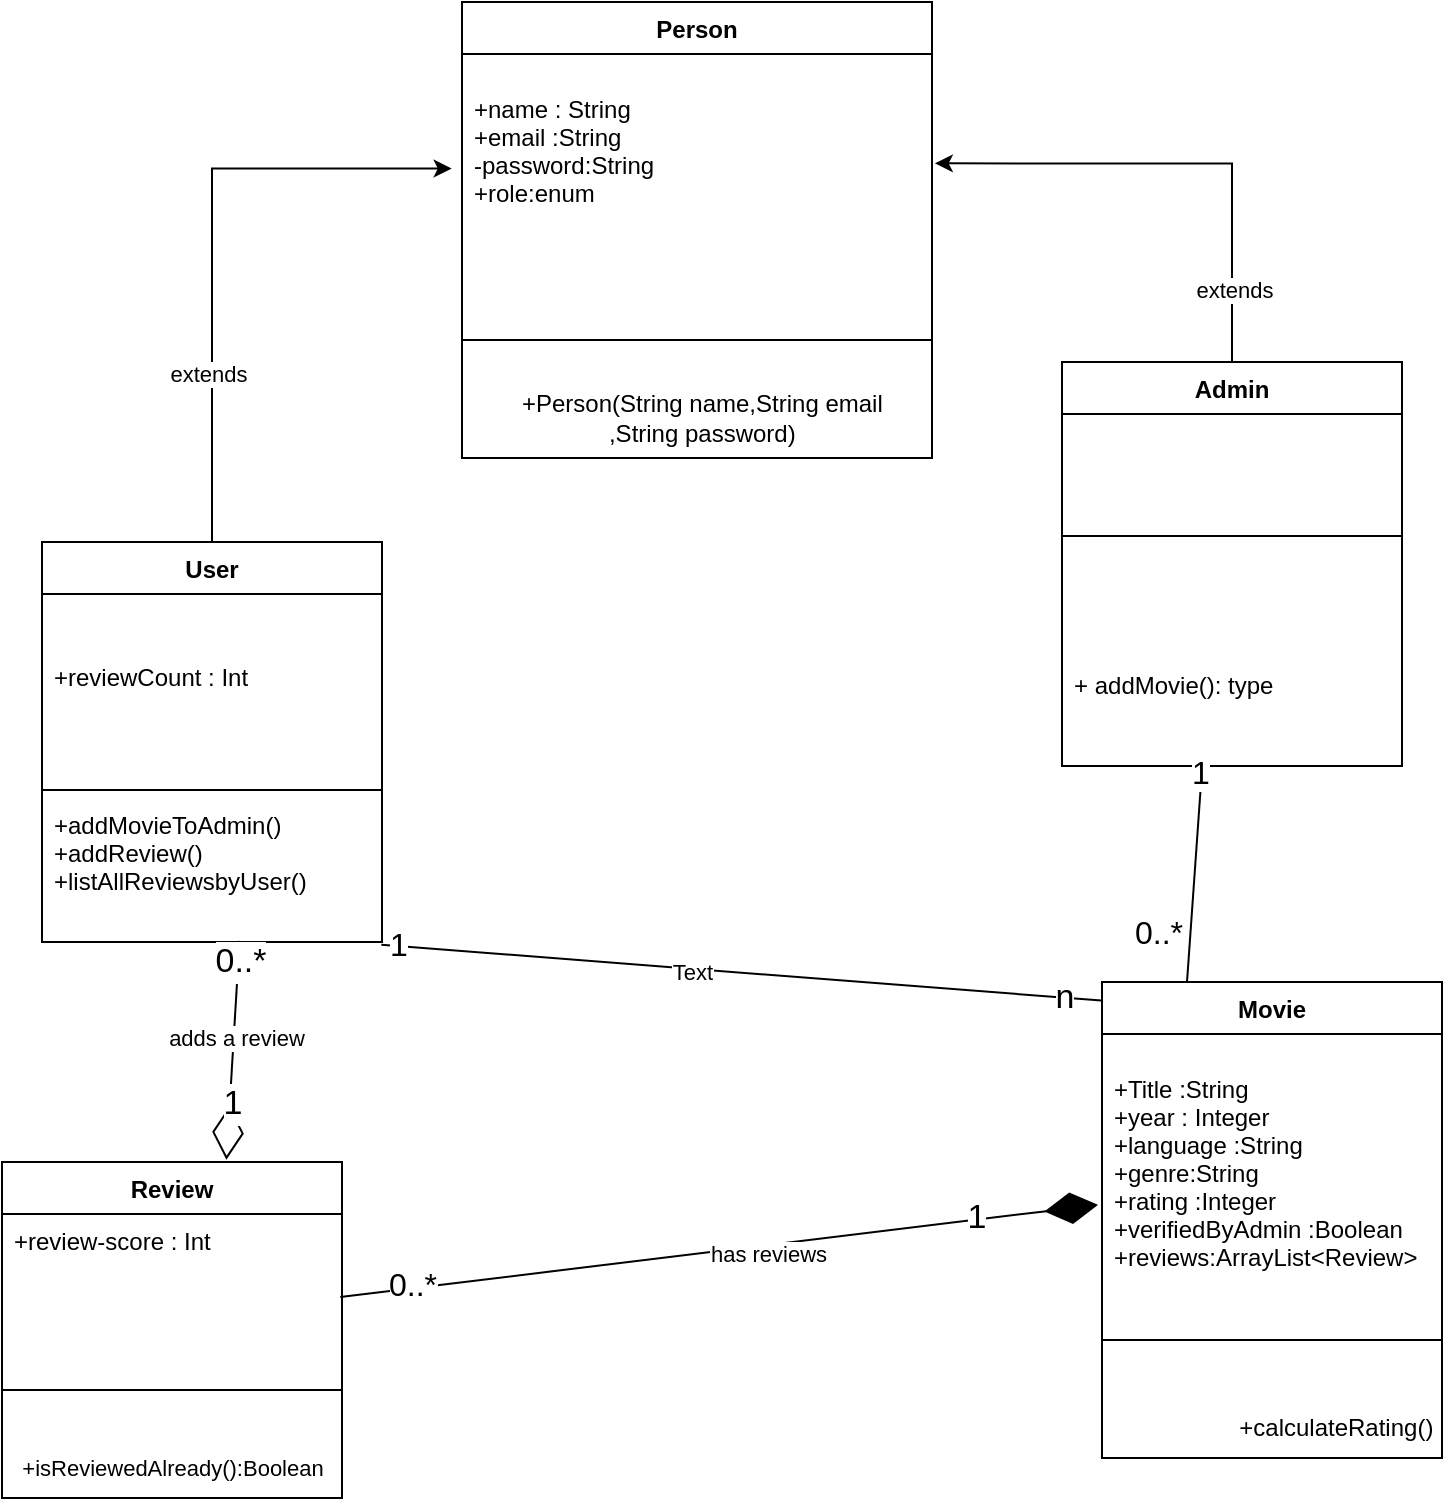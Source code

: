 <mxfile version="20.5.3" type="device"><diagram id="SLvu6OHi6pcOWXiIU0yk" name="Page-1"><mxGraphModel dx="868" dy="450" grid="1" gridSize="10" guides="1" tooltips="1" connect="1" arrows="1" fold="1" page="1" pageScale="1" pageWidth="850" pageHeight="1100" math="0" shadow="0"><root><mxCell id="0"/><mxCell id="1" parent="0"/><mxCell id="HwcZpdR5SzFxhOnvW9Tw-27" style="edgeStyle=orthogonalEdgeStyle;rounded=0;orthogonalLoop=1;jettySize=auto;html=1;entryX=-0.022;entryY=0.462;entryDx=0;entryDy=0;entryPerimeter=0;fontSize=16;" parent="1" source="HwcZpdR5SzFxhOnvW9Tw-3" target="HwcZpdR5SzFxhOnvW9Tw-23" edge="1"><mxGeometry relative="1" as="geometry"/></mxCell><mxCell id="uCVCQJED3tXi3LDPGcGS-2" value="extends" style="edgeLabel;html=1;align=center;verticalAlign=middle;resizable=0;points=[];" parent="HwcZpdR5SzFxhOnvW9Tw-27" vertex="1" connectable="0"><mxGeometry x="-0.452" y="2" relative="1" as="geometry"><mxPoint as="offset"/></mxGeometry></mxCell><mxCell id="HwcZpdR5SzFxhOnvW9Tw-3" value="User" style="swimlane;fontStyle=1;align=center;verticalAlign=top;childLayout=stackLayout;horizontal=1;startSize=26;horizontalStack=0;resizeParent=1;resizeParentMax=0;resizeLast=0;collapsible=1;marginBottom=0;" parent="1" vertex="1"><mxGeometry x="140" y="280" width="170" height="200" as="geometry"/></mxCell><mxCell id="HwcZpdR5SzFxhOnvW9Tw-4" value="&#10;&#10;+reviewCount : Int" style="text;strokeColor=none;fillColor=none;align=left;verticalAlign=top;spacingLeft=4;spacingRight=4;overflow=hidden;rotatable=0;points=[[0,0.5],[1,0.5]];portConstraint=eastwest;" parent="HwcZpdR5SzFxhOnvW9Tw-3" vertex="1"><mxGeometry y="26" width="170" height="94" as="geometry"/></mxCell><mxCell id="HwcZpdR5SzFxhOnvW9Tw-5" value="" style="line;strokeWidth=1;fillColor=none;align=left;verticalAlign=middle;spacingTop=-1;spacingLeft=3;spacingRight=3;rotatable=0;labelPosition=right;points=[];portConstraint=eastwest;strokeColor=inherit;" parent="HwcZpdR5SzFxhOnvW9Tw-3" vertex="1"><mxGeometry y="120" width="170" height="8" as="geometry"/></mxCell><mxCell id="HwcZpdR5SzFxhOnvW9Tw-6" value="+addMovieToAdmin()&#10;+addReview()&#10;+listAllReviewsbyUser()" style="text;strokeColor=none;fillColor=none;align=left;verticalAlign=top;spacingLeft=4;spacingRight=4;overflow=hidden;rotatable=0;points=[[0,0.5],[1,0.5]];portConstraint=eastwest;" parent="HwcZpdR5SzFxhOnvW9Tw-3" vertex="1"><mxGeometry y="128" width="170" height="72" as="geometry"/></mxCell><mxCell id="HwcZpdR5SzFxhOnvW9Tw-7" value="Movie" style="swimlane;fontStyle=1;align=center;verticalAlign=top;childLayout=stackLayout;horizontal=1;startSize=26;horizontalStack=0;resizeParent=1;resizeParentMax=0;resizeLast=0;collapsible=1;marginBottom=0;" parent="1" vertex="1"><mxGeometry x="670" y="500" width="170" height="238" as="geometry"/></mxCell><mxCell id="HwcZpdR5SzFxhOnvW9Tw-8" value="&#10;+Title :String&#10;+year : Integer&#10;+language :String&#10;+genre:String&#10;+rating :Integer&#10;+verifiedByAdmin :Boolean&#10;+reviews:ArrayList&lt;Review&gt;" style="text;strokeColor=none;fillColor=none;align=left;verticalAlign=top;spacingLeft=4;spacingRight=4;overflow=hidden;rotatable=0;points=[[0,0.5],[1,0.5]];portConstraint=eastwest;" parent="HwcZpdR5SzFxhOnvW9Tw-7" vertex="1"><mxGeometry y="26" width="170" height="124" as="geometry"/></mxCell><mxCell id="HwcZpdR5SzFxhOnvW9Tw-9" value="" style="line;strokeWidth=1;fillColor=none;align=left;verticalAlign=middle;spacingTop=-1;spacingLeft=3;spacingRight=3;rotatable=0;labelPosition=right;points=[];portConstraint=eastwest;strokeColor=inherit;" parent="HwcZpdR5SzFxhOnvW9Tw-7" vertex="1"><mxGeometry y="150" width="170" height="58" as="geometry"/></mxCell><mxCell id="z8yBDCtflXfbZcYdT_Pc-3" value="&amp;nbsp; &amp;nbsp; &amp;nbsp; &amp;nbsp; &amp;nbsp; &amp;nbsp; &amp;nbsp; &amp;nbsp; &amp;nbsp; &amp;nbsp;+calculateRating()" style="text;html=1;align=center;verticalAlign=middle;resizable=0;points=[];autosize=1;strokeColor=none;fillColor=none;" parent="HwcZpdR5SzFxhOnvW9Tw-7" vertex="1"><mxGeometry y="208" width="170" height="30" as="geometry"/></mxCell><mxCell id="HwcZpdR5SzFxhOnvW9Tw-11" value="Review" style="swimlane;fontStyle=1;align=center;verticalAlign=top;childLayout=stackLayout;horizontal=1;startSize=26;horizontalStack=0;resizeParent=1;resizeParentMax=0;resizeLast=0;collapsible=1;marginBottom=0;" parent="1" vertex="1"><mxGeometry x="120" y="590" width="170" height="168" as="geometry"/></mxCell><mxCell id="HwcZpdR5SzFxhOnvW9Tw-12" value="+review-score : Int " style="text;strokeColor=none;fillColor=none;align=left;verticalAlign=top;spacingLeft=4;spacingRight=4;overflow=hidden;rotatable=0;points=[[0,0.5],[1,0.5]];portConstraint=eastwest;" parent="HwcZpdR5SzFxhOnvW9Tw-11" vertex="1"><mxGeometry y="26" width="170" height="64" as="geometry"/></mxCell><mxCell id="HwcZpdR5SzFxhOnvW9Tw-13" value="" style="line;strokeWidth=1;fillColor=none;align=left;verticalAlign=middle;spacingTop=-1;spacingLeft=3;spacingRight=3;rotatable=0;labelPosition=right;points=[];portConstraint=eastwest;strokeColor=inherit;" parent="HwcZpdR5SzFxhOnvW9Tw-11" vertex="1"><mxGeometry y="90" width="170" height="48" as="geometry"/></mxCell><mxCell id="z8yBDCtflXfbZcYdT_Pc-4" value="&lt;font style=&quot;font-size: 11px;&quot;&gt;+isReviewedAlready():Boolean&lt;/font&gt;" style="text;html=1;align=center;verticalAlign=middle;resizable=0;points=[];autosize=1;strokeColor=none;fillColor=none;" parent="HwcZpdR5SzFxhOnvW9Tw-11" vertex="1"><mxGeometry y="138" width="170" height="30" as="geometry"/></mxCell><mxCell id="HwcZpdR5SzFxhOnvW9Tw-15" value="" style="endArrow=diamondThin;endFill=1;endSize=24;html=1;rounded=0;exitX=0.995;exitY=0.649;exitDx=0;exitDy=0;exitPerimeter=0;entryX=-0.012;entryY=0.689;entryDx=0;entryDy=0;entryPerimeter=0;" parent="1" source="HwcZpdR5SzFxhOnvW9Tw-12" target="HwcZpdR5SzFxhOnvW9Tw-8" edge="1"><mxGeometry width="160" relative="1" as="geometry"><mxPoint x="340" y="240" as="sourcePoint"/><mxPoint x="590" y="630" as="targetPoint"/><Array as="points"/></mxGeometry></mxCell><mxCell id="HwcZpdR5SzFxhOnvW9Tw-16" value="&lt;font style=&quot;font-size: 17px;&quot;&gt;1&lt;/font&gt;" style="edgeLabel;html=1;align=center;verticalAlign=middle;resizable=0;points=[];" parent="HwcZpdR5SzFxhOnvW9Tw-15" vertex="1" connectable="0"><mxGeometry x="0.679" y="1" relative="1" as="geometry"><mxPoint as="offset"/></mxGeometry></mxCell><mxCell id="HwcZpdR5SzFxhOnvW9Tw-17" value="0..*" style="edgeLabel;html=1;align=center;verticalAlign=middle;resizable=0;points=[];fontSize=16;" parent="HwcZpdR5SzFxhOnvW9Tw-15" vertex="1" connectable="0"><mxGeometry x="-0.812" y="2" relative="1" as="geometry"><mxPoint as="offset"/></mxGeometry></mxCell><mxCell id="h3WT53phR94zUxmyUqPN-2" value="has reviews" style="edgeLabel;html=1;align=center;verticalAlign=middle;resizable=0;points=[];" parent="HwcZpdR5SzFxhOnvW9Tw-15" vertex="1" connectable="0"><mxGeometry x="0.128" y="-4" relative="1" as="geometry"><mxPoint as="offset"/></mxGeometry></mxCell><mxCell id="HwcZpdR5SzFxhOnvW9Tw-28" style="edgeStyle=orthogonalEdgeStyle;rounded=0;orthogonalLoop=1;jettySize=auto;html=1;entryX=1.006;entryY=0.441;entryDx=0;entryDy=0;entryPerimeter=0;fontSize=16;" parent="1" source="HwcZpdR5SzFxhOnvW9Tw-18" target="HwcZpdR5SzFxhOnvW9Tw-23" edge="1"><mxGeometry relative="1" as="geometry"/></mxCell><mxCell id="uCVCQJED3tXi3LDPGcGS-3" value="extends" style="edgeLabel;html=1;align=center;verticalAlign=middle;resizable=0;points=[];" parent="HwcZpdR5SzFxhOnvW9Tw-28" vertex="1" connectable="0"><mxGeometry x="-0.71" y="-1" relative="1" as="geometry"><mxPoint as="offset"/></mxGeometry></mxCell><mxCell id="HwcZpdR5SzFxhOnvW9Tw-18" value="Admin" style="swimlane;fontStyle=1;align=center;verticalAlign=top;childLayout=stackLayout;horizontal=1;startSize=26;horizontalStack=0;resizeParent=1;resizeParentMax=0;resizeLast=0;collapsible=1;marginBottom=0;" parent="1" vertex="1"><mxGeometry x="650" y="190" width="170" height="202" as="geometry"/></mxCell><mxCell id="HwcZpdR5SzFxhOnvW9Tw-20" value="" style="line;strokeWidth=1;fillColor=none;align=left;verticalAlign=middle;spacingTop=-1;spacingLeft=3;spacingRight=3;rotatable=0;labelPosition=right;points=[];portConstraint=eastwest;strokeColor=inherit;" parent="HwcZpdR5SzFxhOnvW9Tw-18" vertex="1"><mxGeometry y="26" width="170" height="122" as="geometry"/></mxCell><mxCell id="HwcZpdR5SzFxhOnvW9Tw-21" value="+ addMovie(): type" style="text;strokeColor=none;fillColor=none;align=left;verticalAlign=top;spacingLeft=4;spacingRight=4;overflow=hidden;rotatable=0;points=[[0,0.5],[1,0.5]];portConstraint=eastwest;" parent="HwcZpdR5SzFxhOnvW9Tw-18" vertex="1"><mxGeometry y="148" width="170" height="54" as="geometry"/></mxCell><mxCell id="HwcZpdR5SzFxhOnvW9Tw-22" value="Person" style="swimlane;fontStyle=1;align=center;verticalAlign=top;childLayout=stackLayout;horizontal=1;startSize=26;horizontalStack=0;resizeParent=1;resizeParentMax=0;resizeLast=0;collapsible=1;marginBottom=0;" parent="1" vertex="1"><mxGeometry x="350" y="10" width="235" height="228" as="geometry"/></mxCell><mxCell id="HwcZpdR5SzFxhOnvW9Tw-23" value="&#10;+name : String&#10;+email :String&#10;-password:String&#10;+role:enum&#10;&#10;" style="text;strokeColor=none;fillColor=none;align=left;verticalAlign=top;spacingLeft=4;spacingRight=4;overflow=hidden;rotatable=0;points=[[0,0.5],[1,0.5]];portConstraint=eastwest;" parent="HwcZpdR5SzFxhOnvW9Tw-22" vertex="1"><mxGeometry y="26" width="235" height="124" as="geometry"/></mxCell><mxCell id="HwcZpdR5SzFxhOnvW9Tw-24" value="" style="line;strokeWidth=1;fillColor=none;align=left;verticalAlign=middle;spacingTop=-1;spacingLeft=3;spacingRight=3;rotatable=0;labelPosition=right;points=[];portConstraint=eastwest;strokeColor=inherit;" parent="HwcZpdR5SzFxhOnvW9Tw-22" vertex="1"><mxGeometry y="150" width="235" height="38" as="geometry"/></mxCell><mxCell id="h3WT53phR94zUxmyUqPN-1" value="&amp;nbsp;+Person(String name,String email&lt;br&gt;&amp;nbsp;,String password)" style="text;html=1;align=center;verticalAlign=middle;resizable=0;points=[];autosize=1;strokeColor=none;fillColor=none;" parent="HwcZpdR5SzFxhOnvW9Tw-22" vertex="1"><mxGeometry y="188" width="235" height="40" as="geometry"/></mxCell><mxCell id="pxS01tMWfBdnIyNF7fUo-2" value="" style="endArrow=none;html=1;rounded=0;fontSize=16;entryX=0.412;entryY=1.019;entryDx=0;entryDy=0;entryPerimeter=0;exitX=0.25;exitY=0;exitDx=0;exitDy=0;" parent="1" source="HwcZpdR5SzFxhOnvW9Tw-7" target="HwcZpdR5SzFxhOnvW9Tw-21" edge="1"><mxGeometry width="50" height="50" relative="1" as="geometry"><mxPoint x="254" y="520" as="sourcePoint"/><mxPoint x="605" y="520" as="targetPoint"/><Array as="points"/></mxGeometry></mxCell><mxCell id="pxS01tMWfBdnIyNF7fUo-3" value="0..*" style="edgeLabel;html=1;align=center;verticalAlign=middle;resizable=0;points=[];fontSize=16;" parent="pxS01tMWfBdnIyNF7fUo-2" vertex="1" connectable="0"><mxGeometry x="-0.953" y="1" relative="1" as="geometry"><mxPoint x="-14" y="-23" as="offset"/></mxGeometry></mxCell><mxCell id="pxS01tMWfBdnIyNF7fUo-4" value="1" style="edgeLabel;html=1;align=center;verticalAlign=middle;resizable=0;points=[];fontSize=16;" parent="pxS01tMWfBdnIyNF7fUo-2" vertex="1" connectable="0"><mxGeometry x="0.969" y="1" relative="1" as="geometry"><mxPoint as="offset"/></mxGeometry></mxCell><mxCell id="pxS01tMWfBdnIyNF7fUo-5" value="" style="endArrow=none;html=1;rounded=0;fontSize=16;exitX=0.998;exitY=1.019;exitDx=0;exitDy=0;exitPerimeter=0;entryX=-0.002;entryY=0.039;entryDx=0;entryDy=0;entryPerimeter=0;" parent="1" source="HwcZpdR5SzFxhOnvW9Tw-6" target="HwcZpdR5SzFxhOnvW9Tw-7" edge="1"><mxGeometry width="50" height="50" relative="1" as="geometry"><mxPoint x="331.98" y="401.998" as="sourcePoint"/><mxPoint x="350.0" y="516.746" as="targetPoint"/><Array as="points"/></mxGeometry></mxCell><mxCell id="pxS01tMWfBdnIyNF7fUo-6" value="1" style="edgeLabel;html=1;align=center;verticalAlign=middle;resizable=0;points=[];fontSize=16;" parent="pxS01tMWfBdnIyNF7fUo-5" vertex="1" connectable="0"><mxGeometry x="-0.953" y="1" relative="1" as="geometry"><mxPoint as="offset"/></mxGeometry></mxCell><mxCell id="pxS01tMWfBdnIyNF7fUo-8" value="n" style="edgeLabel;html=1;align=center;verticalAlign=middle;resizable=0;points=[];fontSize=17;rotation=0;" parent="pxS01tMWfBdnIyNF7fUo-5" vertex="1" connectable="0"><mxGeometry x="0.894" relative="1" as="geometry"><mxPoint as="offset"/></mxGeometry></mxCell><mxCell id="h3WT53phR94zUxmyUqPN-3" value="Text" style="edgeLabel;html=1;align=center;verticalAlign=middle;resizable=0;points=[];" parent="pxS01tMWfBdnIyNF7fUo-5" vertex="1" connectable="0"><mxGeometry x="-0.135" y="-1" relative="1" as="geometry"><mxPoint as="offset"/></mxGeometry></mxCell><mxCell id="pxS01tMWfBdnIyNF7fUo-9" value="" style="endArrow=diamondThin;endFill=0;endSize=24;html=1;rounded=0;fontSize=17;exitX=0.581;exitY=0.992;exitDx=0;exitDy=0;exitPerimeter=0;entryX=0.66;entryY=-0.007;entryDx=0;entryDy=0;entryPerimeter=0;" parent="1" source="HwcZpdR5SzFxhOnvW9Tw-6" target="HwcZpdR5SzFxhOnvW9Tw-11" edge="1"><mxGeometry width="160" relative="1" as="geometry"><mxPoint x="330" y="510" as="sourcePoint"/><mxPoint x="490" y="510" as="targetPoint"/></mxGeometry></mxCell><mxCell id="pxS01tMWfBdnIyNF7fUo-10" value="1" style="edgeLabel;html=1;align=center;verticalAlign=middle;resizable=0;points=[];fontSize=17;" parent="pxS01tMWfBdnIyNF7fUo-9" vertex="1" connectable="0"><mxGeometry x="0.482" y="1" relative="1" as="geometry"><mxPoint as="offset"/></mxGeometry></mxCell><mxCell id="pxS01tMWfBdnIyNF7fUo-11" value="0..*" style="edgeLabel;html=1;align=center;verticalAlign=middle;resizable=0;points=[];fontSize=17;" parent="pxS01tMWfBdnIyNF7fUo-9" vertex="1" connectable="0"><mxGeometry x="-0.812" y="1" relative="1" as="geometry"><mxPoint as="offset"/></mxGeometry></mxCell><mxCell id="h3WT53phR94zUxmyUqPN-4" value="adds a review" style="edgeLabel;html=1;align=center;verticalAlign=middle;resizable=0;points=[];" parent="pxS01tMWfBdnIyNF7fUo-9" vertex="1" connectable="0"><mxGeometry x="-0.128" y="1" relative="1" as="geometry"><mxPoint as="offset"/></mxGeometry></mxCell></root></mxGraphModel></diagram></mxfile>